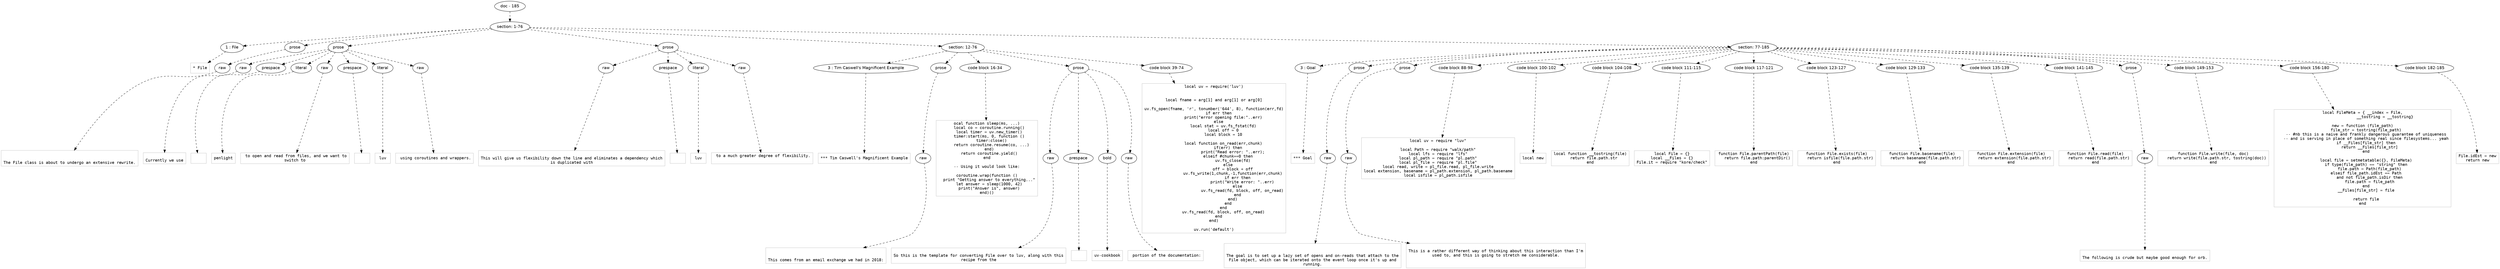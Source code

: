 digraph lpegNode {

node [fontname=Helvetica]
edge [style=dashed]

doc_0 [label="doc - 185"]


doc_0 -> { section_1}
{rank=same; section_1}

section_1 [label="section: 1-76"]


// END RANK doc_0

section_1 -> { header_2 prose_3 prose_4 prose_5 section_6 section_7}
{rank=same; header_2 prose_3 prose_4 prose_5 section_6 section_7}

header_2 [label="1 : File"]

prose_3 [label="prose"]

prose_4 [label="prose"]

prose_5 [label="prose"]

section_6 [label="section: 12-76"]

section_7 [label="section: 77-185"]


// END RANK section_1

header_2 -> leaf_8
leaf_8  [color=Gray,shape=rectangle,fontname=Inconsolata,label="* File"]
// END RANK header_2

prose_3 -> { raw_9}
{rank=same; raw_9}

raw_9 [label="raw"]


// END RANK prose_3

raw_9 -> leaf_10
leaf_10  [color=Gray,shape=rectangle,fontname=Inconsolata,label="

The File class is about to undergo an extensive rewrite.
"]
// END RANK raw_9

prose_4 -> { raw_11 prespace_12 literal_13 raw_14 prespace_15 literal_16 raw_17}
{rank=same; raw_11 prespace_12 literal_13 raw_14 prespace_15 literal_16 raw_17}

raw_11 [label="raw"]

prespace_12 [label="prespace"]

literal_13 [label="literal"]

raw_14 [label="raw"]

prespace_15 [label="prespace"]

literal_16 [label="literal"]

raw_17 [label="raw"]


// END RANK prose_4

raw_11 -> leaf_18
leaf_18  [color=Gray,shape=rectangle,fontname=Inconsolata,label="
Currently we use"]
// END RANK raw_11

prespace_12 -> leaf_19
leaf_19  [color=Gray,shape=rectangle,fontname=Inconsolata,label=" "]
// END RANK prespace_12

literal_13 -> leaf_20
leaf_20  [color=Gray,shape=rectangle,fontname=Inconsolata,label="penlight"]
// END RANK literal_13

raw_14 -> leaf_21
leaf_21  [color=Gray,shape=rectangle,fontname=Inconsolata,label=" to open and read from files, and we want to
switch to"]
// END RANK raw_14

prespace_15 -> leaf_22
leaf_22  [color=Gray,shape=rectangle,fontname=Inconsolata,label=" "]
// END RANK prespace_15

literal_16 -> leaf_23
leaf_23  [color=Gray,shape=rectangle,fontname=Inconsolata,label="luv"]
// END RANK literal_16

raw_17 -> leaf_24
leaf_24  [color=Gray,shape=rectangle,fontname=Inconsolata,label=" using coroutines and wrappers.
"]
// END RANK raw_17

prose_5 -> { raw_25 prespace_26 literal_27 raw_28}
{rank=same; raw_25 prespace_26 literal_27 raw_28}

raw_25 [label="raw"]

prespace_26 [label="prespace"]

literal_27 [label="literal"]

raw_28 [label="raw"]


// END RANK prose_5

raw_25 -> leaf_29
leaf_29  [color=Gray,shape=rectangle,fontname=Inconsolata,label="
This will give us flexibility down the line and eliminates a dependency which
is duplicated with"]
// END RANK raw_25

prespace_26 -> leaf_30
leaf_30  [color=Gray,shape=rectangle,fontname=Inconsolata,label=" "]
// END RANK prespace_26

literal_27 -> leaf_31
leaf_31  [color=Gray,shape=rectangle,fontname=Inconsolata,label="luv"]
// END RANK literal_27

raw_28 -> leaf_32
leaf_32  [color=Gray,shape=rectangle,fontname=Inconsolata,label=" to a much greater degree of flexibility.

"]
// END RANK raw_28

section_6 -> { header_33 prose_34 codeblock_35 prose_36 codeblock_37}
{rank=same; header_33 prose_34 codeblock_35 prose_36 codeblock_37}

header_33 [label="3 : Tim Caswell's Magnificent Example"]

prose_34 [label="prose"]

codeblock_35 [label="code block 16-34"]

prose_36 [label="prose"]

codeblock_37 [label="code block 39-74"]


// END RANK section_6

header_33 -> leaf_38
leaf_38  [color=Gray,shape=rectangle,fontname=Inconsolata,label="*** Tim Caswell's Magnificent Example"]
// END RANK header_33

prose_34 -> { raw_39}
{rank=same; raw_39}

raw_39 [label="raw"]


// END RANK prose_34

raw_39 -> leaf_40
leaf_40  [color=Gray,shape=rectangle,fontname=Inconsolata,label="

This comes from an email exchange we had in 2018:
"]
// END RANK raw_39

codeblock_35 -> leaf_41
leaf_41  [color=Gray,shape=rectangle,fontname=Inconsolata,label="ocal function sleep(ms, ...)
  local co = coroutine.running()
  local timer = uv.new_timer()
  timer:start(ms, 0, function ()
    timer:close()
    return coroutine.resume(co, ...)
  end)
  return coroutine.yield()
end

-- Using it would look like:

coroutine.wrap(function ()
  print \"Getting answer to everything...\"
  let answer = sleep(1000, 42)
  print(\"Answer is\", answer)
end)()"]
// END RANK codeblock_35

prose_36 -> { raw_42 prespace_43 bold_44 raw_45}
{rank=same; raw_42 prespace_43 bold_44 raw_45}

raw_42 [label="raw"]

prespace_43 [label="prespace"]

bold_44 [label="bold"]

raw_45 [label="raw"]


// END RANK prose_36

raw_42 -> leaf_46
leaf_46  [color=Gray,shape=rectangle,fontname=Inconsolata,label="
So this is the template for converting File over to luv, along with this
recipe from the"]
// END RANK raw_42

prespace_43 -> leaf_47
leaf_47  [color=Gray,shape=rectangle,fontname=Inconsolata,label=" "]
// END RANK prespace_43

bold_44 -> leaf_48
leaf_48  [color=Gray,shape=rectangle,fontname=Inconsolata,label="uv-cookbook"]
// END RANK bold_44

raw_45 -> leaf_49
leaf_49  [color=Gray,shape=rectangle,fontname=Inconsolata,label=" portion of the documentation:
"]
// END RANK raw_45

codeblock_37 -> leaf_50
leaf_50  [color=Gray,shape=rectangle,fontname=Inconsolata,label="local uv = require('luv')


local fname = arg[1] and arg[1] or arg[0]

uv.fs_open(fname, 'r', tonumber('644', 8), function(err,fd)
    if err then
        print(\"error opening file:\"..err)
    else
        local stat = uv.fs_fstat(fd)
        local off = 0
        local block = 10

        local function on_read(err,chunk)
            if(err) then
                print(\"Read error: \"..err);
            elseif #chunk==0 then
                uv.fs_close(fd)
            else
                off = block + off
                uv.fs_write(1,chunk,-1,function(err,chunk)
                    if err then
                        print(\"Write error: \"..err)
                    else
                        uv.fs_read(fd, block, off, on_read)
                    end
                end)
            end
        end
        uv.fs_read(fd, block, off, on_read)
    end
end)

uv.run('default')"]
// END RANK codeblock_37

section_7 -> { header_51 prose_52 prose_53 codeblock_54 codeblock_55 codeblock_56 codeblock_57 codeblock_58 codeblock_59 codeblock_60 codeblock_61 codeblock_62 prose_63 codeblock_64 codeblock_65 codeblock_66}
{rank=same; header_51 prose_52 prose_53 codeblock_54 codeblock_55 codeblock_56 codeblock_57 codeblock_58 codeblock_59 codeblock_60 codeblock_61 codeblock_62 prose_63 codeblock_64 codeblock_65 codeblock_66}

header_51 [label="3 : Goal"]

prose_52 [label="prose"]

prose_53 [label="prose"]

codeblock_54 [label="code block 88-98"]

codeblock_55 [label="code block 100-102"]

codeblock_56 [label="code block 104-108"]

codeblock_57 [label="code block 111-115"]

codeblock_58 [label="code block 117-121"]

codeblock_59 [label="code block 123-127"]

codeblock_60 [label="code block 129-133"]

codeblock_61 [label="code block 135-139"]

codeblock_62 [label="code block 141-145"]

prose_63 [label="prose"]

codeblock_64 [label="code block 149-153"]

codeblock_65 [label="code block 156-180"]

codeblock_66 [label="code block 182-185"]


// END RANK section_7

header_51 -> leaf_67
leaf_67  [color=Gray,shape=rectangle,fontname=Inconsolata,label="*** Goal"]
// END RANK header_51

prose_52 -> { raw_68}
{rank=same; raw_68}

raw_68 [label="raw"]


// END RANK prose_52

raw_68 -> leaf_69
leaf_69  [color=Gray,shape=rectangle,fontname=Inconsolata,label="

The goal is to set up a lazy set of opens and on-reads that attach to the
File object, which can be iterated onto the event loop once it's up and
running.
"]
// END RANK raw_68

prose_53 -> { raw_70}
{rank=same; raw_70}

raw_70 [label="raw"]


// END RANK prose_53

raw_70 -> leaf_71
leaf_71  [color=Gray,shape=rectangle,fontname=Inconsolata,label="
This is a rather different way of thinking about this interaction than I'm
used to, and this is going to stretch me considerable.


"]
// END RANK raw_70

codeblock_54 -> leaf_72
leaf_72  [color=Gray,shape=rectangle,fontname=Inconsolata,label="local uv = require \"luv\"

local Path = require \"walk/path\"
local lfs = require \"lfs\"
local pl_path = require \"pl.path\"
local pl_file = require \"pl.file\"
local read, write = pl_file.read, pl_file.write
local extension, basename = pl_path.extension, pl_path.basename
local isfile = pl_path.isfile"]
// END RANK codeblock_54

codeblock_55 -> leaf_73
leaf_73  [color=Gray,shape=rectangle,fontname=Inconsolata,label="local new"]
// END RANK codeblock_55

codeblock_56 -> leaf_74
leaf_74  [color=Gray,shape=rectangle,fontname=Inconsolata,label="local function __tostring(file)
   return file.path.str
end"]
// END RANK codeblock_56

codeblock_57 -> leaf_75
leaf_75  [color=Gray,shape=rectangle,fontname=Inconsolata,label="local File = {}
local __Files = {}
File.it = require \"kore/check\""]
// END RANK codeblock_57

codeblock_58 -> leaf_76
leaf_76  [color=Gray,shape=rectangle,fontname=Inconsolata,label="function File.parentPath(file)
   return file.path:parentDir()
end"]
// END RANK codeblock_58

codeblock_59 -> leaf_77
leaf_77  [color=Gray,shape=rectangle,fontname=Inconsolata,label="function File.exists(file)
   return isfile(file.path.str)
end"]
// END RANK codeblock_59

codeblock_60 -> leaf_78
leaf_78  [color=Gray,shape=rectangle,fontname=Inconsolata,label="function File.basename(file)
   return basename(file.path.str)
end"]
// END RANK codeblock_60

codeblock_61 -> leaf_79
leaf_79  [color=Gray,shape=rectangle,fontname=Inconsolata,label="function File.extension(file)
   return extension(file.path.str)
end"]
// END RANK codeblock_61

codeblock_62 -> leaf_80
leaf_80  [color=Gray,shape=rectangle,fontname=Inconsolata,label="function File.read(file)
   return read(file.path.str)
end"]
// END RANK codeblock_62

prose_63 -> { raw_81}
{rank=same; raw_81}

raw_81 [label="raw"]


// END RANK prose_63

raw_81 -> leaf_82
leaf_82  [color=Gray,shape=rectangle,fontname=Inconsolata,label="
The following is crude but maybe good enough for orb.
"]
// END RANK raw_81

codeblock_64 -> leaf_83
leaf_83  [color=Gray,shape=rectangle,fontname=Inconsolata,label="function File.write(file, doc)
   return write(file.path.str, tostring(doc))
end"]
// END RANK codeblock_64

codeblock_65 -> leaf_84
leaf_84  [color=Gray,shape=rectangle,fontname=Inconsolata,label="local FileMeta = { __index = File,
                   __tostring = __tostring}

new = function (file_path)
   file_str = tostring(file_path)
   -- #nb this is a naive and frankly dangerous guarantee of uniqueness
   -- and is serving in place of something real since filesystems... yeah
   if __Files[file_str] then
      return __Files[file_str]
   end

   local file = setmetatable({}, FileMeta)
   if type(file_path) == \"string\" then
      file.path = Path(file_path)
   elseif file_path.idEst == Path
      and not file_path.isDir then
      file.path = file_path
   end
   __Files[file_str] = file

   return file
end
"]
// END RANK codeblock_65

codeblock_66 -> leaf_85
leaf_85  [color=Gray,shape=rectangle,fontname=Inconsolata,label="File.idEst = new
return new"]
// END RANK codeblock_66


}
